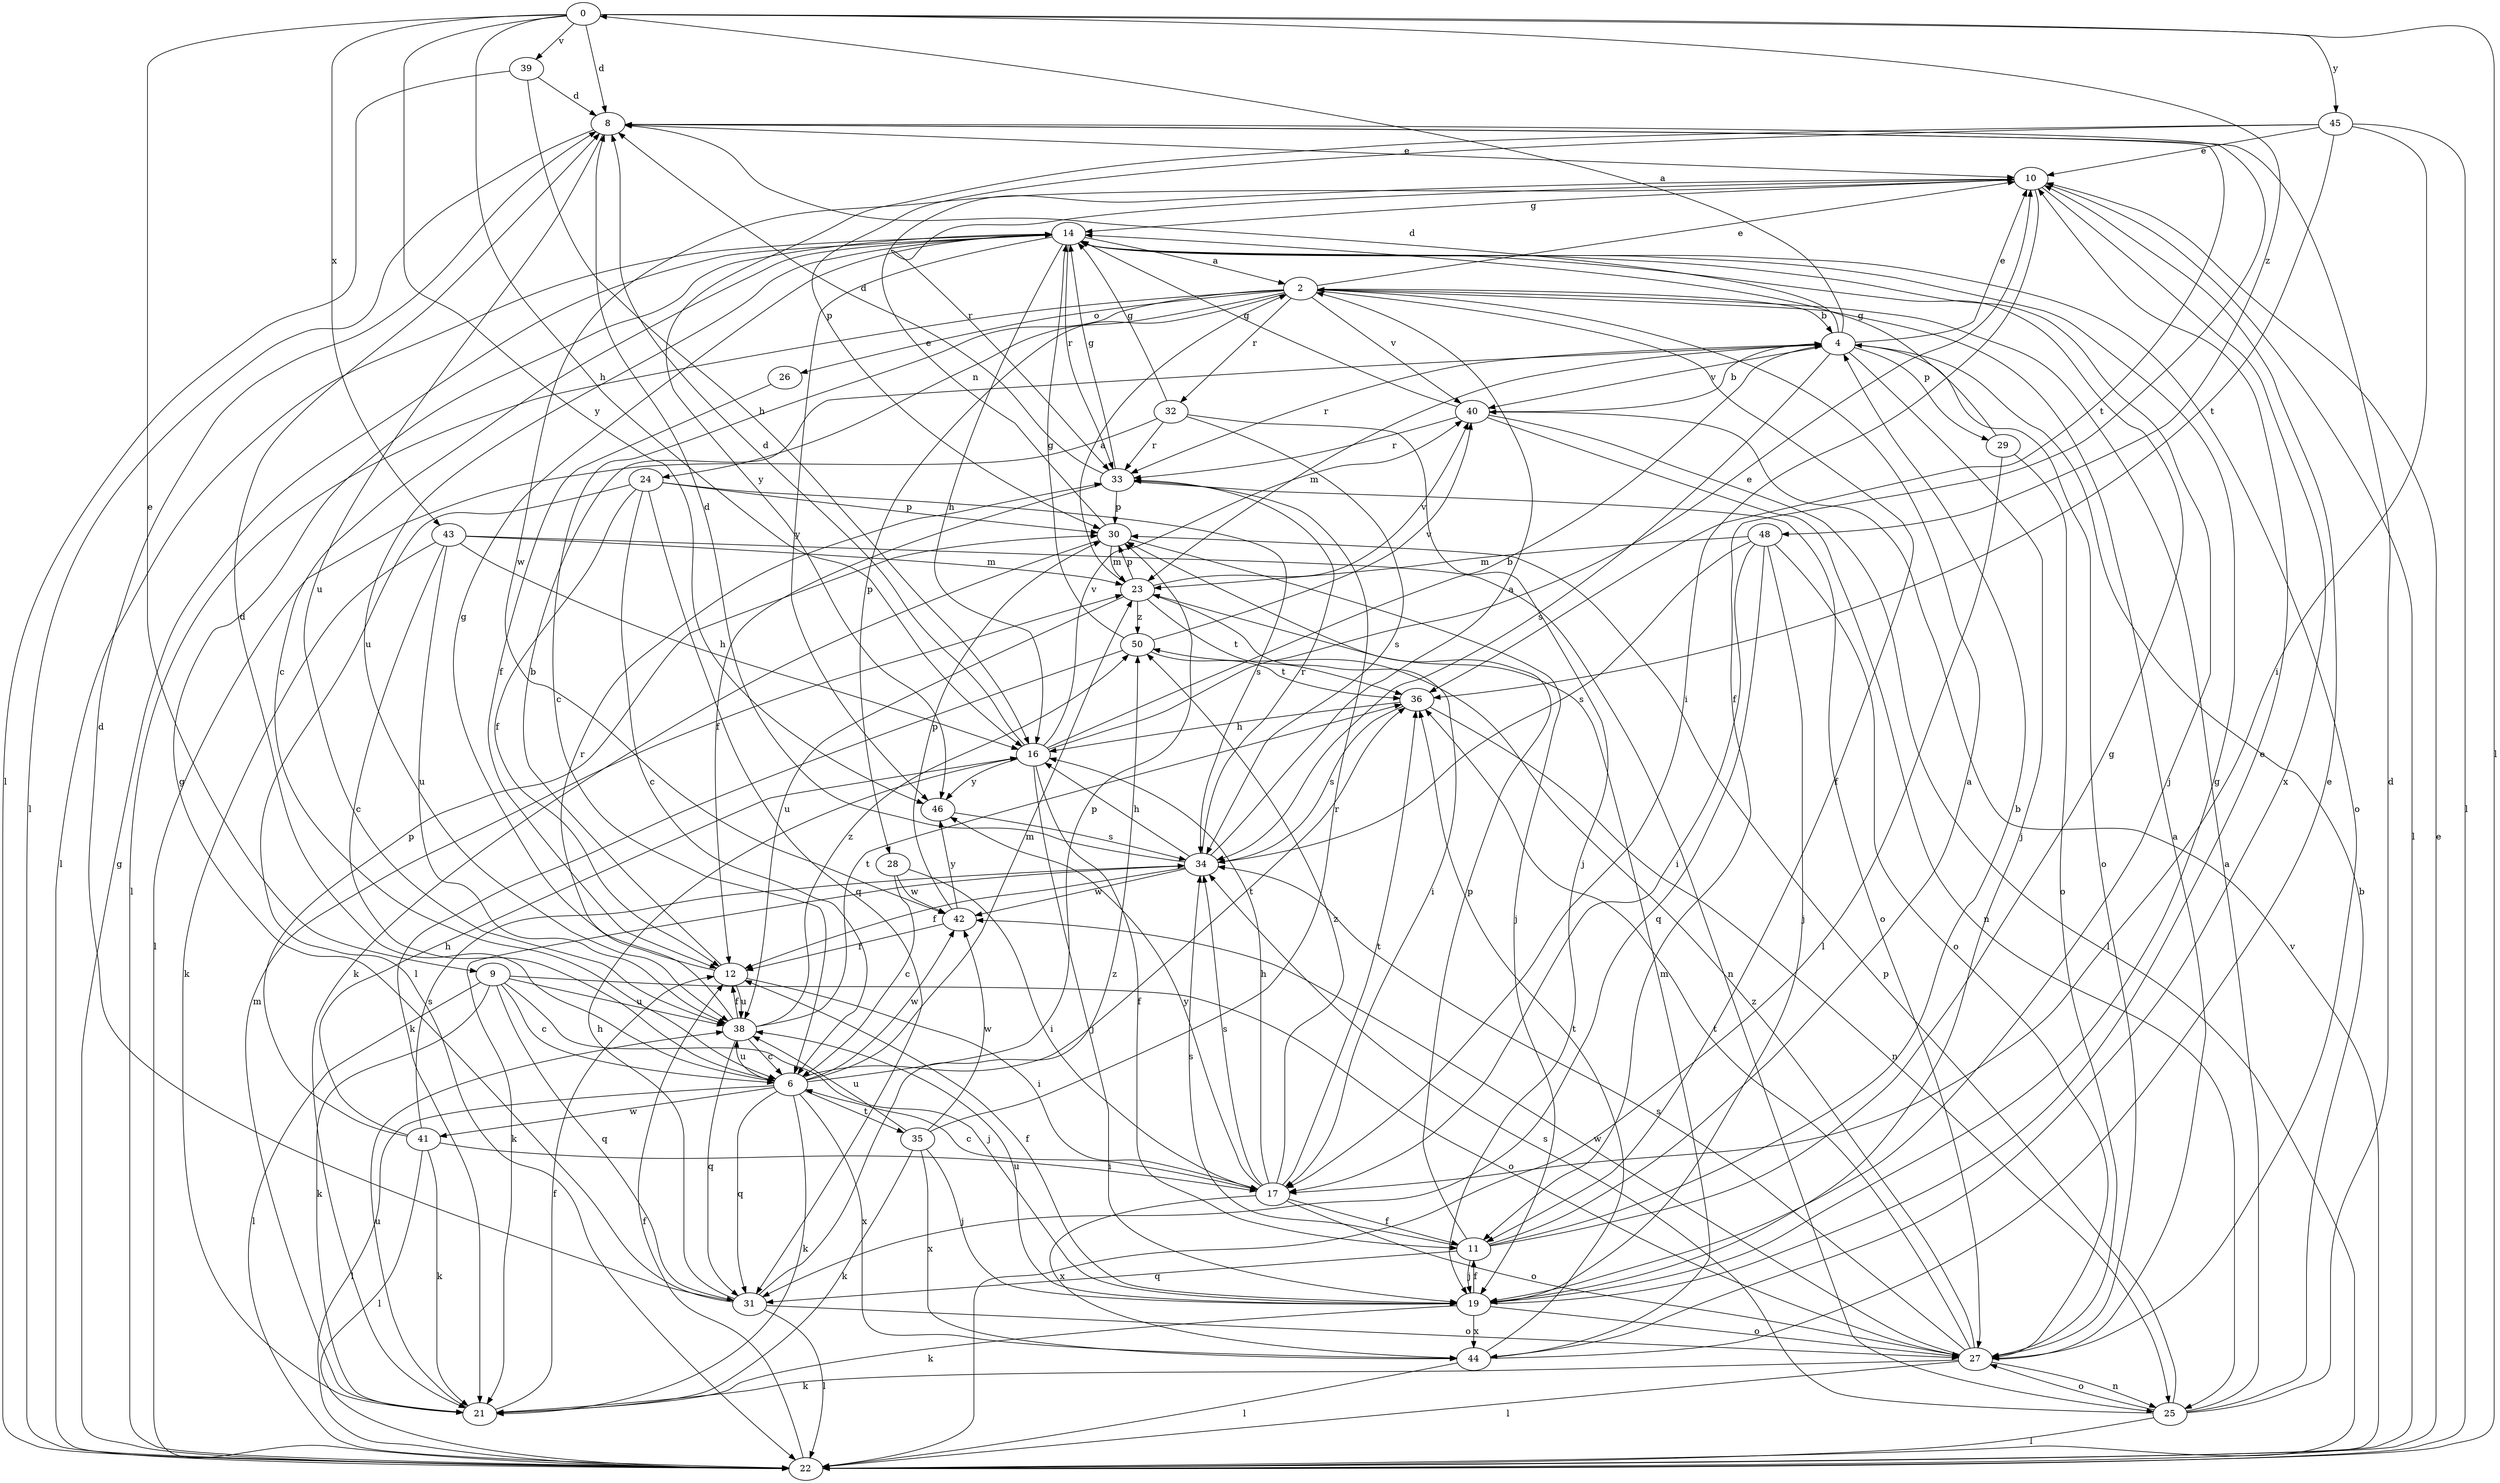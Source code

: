 strict digraph  {
0;
2;
4;
6;
8;
9;
10;
11;
12;
14;
16;
17;
19;
21;
22;
23;
24;
25;
26;
27;
28;
29;
30;
31;
32;
33;
34;
35;
36;
38;
39;
40;
41;
42;
43;
44;
45;
46;
48;
50;
0 -> 8  [label=d];
0 -> 9  [label=e];
0 -> 16  [label=h];
0 -> 22  [label=l];
0 -> 39  [label=v];
0 -> 43  [label=x];
0 -> 45  [label=y];
0 -> 46  [label=y];
0 -> 48  [label=z];
2 -> 4  [label=b];
2 -> 6  [label=c];
2 -> 10  [label=e];
2 -> 11  [label=f];
2 -> 22  [label=l];
2 -> 24  [label=n];
2 -> 26  [label=o];
2 -> 28  [label=p];
2 -> 32  [label=r];
2 -> 40  [label=v];
4 -> 0  [label=a];
4 -> 8  [label=d];
4 -> 10  [label=e];
4 -> 19  [label=j];
4 -> 23  [label=m];
4 -> 27  [label=o];
4 -> 29  [label=p];
4 -> 33  [label=r];
4 -> 34  [label=s];
4 -> 40  [label=v];
6 -> 8  [label=d];
6 -> 21  [label=k];
6 -> 22  [label=l];
6 -> 23  [label=m];
6 -> 30  [label=p];
6 -> 31  [label=q];
6 -> 35  [label=t];
6 -> 36  [label=t];
6 -> 38  [label=u];
6 -> 41  [label=w];
6 -> 42  [label=w];
6 -> 44  [label=x];
8 -> 10  [label=e];
8 -> 11  [label=f];
8 -> 22  [label=l];
8 -> 36  [label=t];
8 -> 38  [label=u];
9 -> 6  [label=c];
9 -> 19  [label=j];
9 -> 21  [label=k];
9 -> 22  [label=l];
9 -> 27  [label=o];
9 -> 31  [label=q];
9 -> 38  [label=u];
10 -> 14  [label=g];
10 -> 17  [label=i];
10 -> 22  [label=l];
10 -> 33  [label=r];
10 -> 42  [label=w];
10 -> 44  [label=x];
11 -> 2  [label=a];
11 -> 4  [label=b];
11 -> 14  [label=g];
11 -> 19  [label=j];
11 -> 30  [label=p];
11 -> 31  [label=q];
11 -> 34  [label=s];
12 -> 4  [label=b];
12 -> 14  [label=g];
12 -> 17  [label=i];
12 -> 38  [label=u];
14 -> 2  [label=a];
14 -> 6  [label=c];
14 -> 16  [label=h];
14 -> 19  [label=j];
14 -> 22  [label=l];
14 -> 27  [label=o];
14 -> 33  [label=r];
14 -> 38  [label=u];
14 -> 46  [label=y];
16 -> 4  [label=b];
16 -> 8  [label=d];
16 -> 10  [label=e];
16 -> 11  [label=f];
16 -> 19  [label=j];
16 -> 40  [label=v];
16 -> 46  [label=y];
17 -> 6  [label=c];
17 -> 11  [label=f];
17 -> 16  [label=h];
17 -> 27  [label=o];
17 -> 34  [label=s];
17 -> 36  [label=t];
17 -> 44  [label=x];
17 -> 46  [label=y];
17 -> 50  [label=z];
19 -> 10  [label=e];
19 -> 11  [label=f];
19 -> 12  [label=f];
19 -> 14  [label=g];
19 -> 21  [label=k];
19 -> 27  [label=o];
19 -> 38  [label=u];
19 -> 44  [label=x];
21 -> 12  [label=f];
21 -> 23  [label=m];
21 -> 38  [label=u];
22 -> 10  [label=e];
22 -> 12  [label=f];
22 -> 14  [label=g];
22 -> 40  [label=v];
23 -> 2  [label=a];
23 -> 17  [label=i];
23 -> 30  [label=p];
23 -> 36  [label=t];
23 -> 38  [label=u];
23 -> 40  [label=v];
23 -> 50  [label=z];
24 -> 6  [label=c];
24 -> 12  [label=f];
24 -> 22  [label=l];
24 -> 30  [label=p];
24 -> 31  [label=q];
24 -> 34  [label=s];
25 -> 2  [label=a];
25 -> 4  [label=b];
25 -> 8  [label=d];
25 -> 22  [label=l];
25 -> 27  [label=o];
25 -> 30  [label=p];
25 -> 34  [label=s];
26 -> 12  [label=f];
27 -> 2  [label=a];
27 -> 21  [label=k];
27 -> 22  [label=l];
27 -> 25  [label=n];
27 -> 34  [label=s];
27 -> 36  [label=t];
27 -> 42  [label=w];
27 -> 50  [label=z];
28 -> 6  [label=c];
28 -> 17  [label=i];
28 -> 42  [label=w];
29 -> 14  [label=g];
29 -> 22  [label=l];
29 -> 27  [label=o];
30 -> 10  [label=e];
30 -> 19  [label=j];
30 -> 21  [label=k];
30 -> 23  [label=m];
31 -> 8  [label=d];
31 -> 14  [label=g];
31 -> 16  [label=h];
31 -> 22  [label=l];
31 -> 27  [label=o];
31 -> 50  [label=z];
32 -> 14  [label=g];
32 -> 19  [label=j];
32 -> 22  [label=l];
32 -> 33  [label=r];
32 -> 34  [label=s];
33 -> 8  [label=d];
33 -> 12  [label=f];
33 -> 14  [label=g];
33 -> 27  [label=o];
33 -> 30  [label=p];
34 -> 2  [label=a];
34 -> 8  [label=d];
34 -> 12  [label=f];
34 -> 16  [label=h];
34 -> 21  [label=k];
34 -> 33  [label=r];
34 -> 42  [label=w];
35 -> 19  [label=j];
35 -> 21  [label=k];
35 -> 33  [label=r];
35 -> 38  [label=u];
35 -> 42  [label=w];
35 -> 44  [label=x];
36 -> 16  [label=h];
36 -> 25  [label=n];
36 -> 34  [label=s];
38 -> 6  [label=c];
38 -> 12  [label=f];
38 -> 31  [label=q];
38 -> 33  [label=r];
38 -> 36  [label=t];
38 -> 50  [label=z];
39 -> 8  [label=d];
39 -> 16  [label=h];
39 -> 22  [label=l];
40 -> 4  [label=b];
40 -> 14  [label=g];
40 -> 22  [label=l];
40 -> 25  [label=n];
40 -> 33  [label=r];
41 -> 16  [label=h];
41 -> 17  [label=i];
41 -> 21  [label=k];
41 -> 22  [label=l];
41 -> 30  [label=p];
41 -> 34  [label=s];
42 -> 12  [label=f];
42 -> 30  [label=p];
42 -> 46  [label=y];
43 -> 6  [label=c];
43 -> 16  [label=h];
43 -> 21  [label=k];
43 -> 23  [label=m];
43 -> 25  [label=n];
43 -> 38  [label=u];
44 -> 10  [label=e];
44 -> 22  [label=l];
44 -> 23  [label=m];
44 -> 36  [label=t];
45 -> 10  [label=e];
45 -> 17  [label=i];
45 -> 22  [label=l];
45 -> 30  [label=p];
45 -> 36  [label=t];
45 -> 46  [label=y];
46 -> 34  [label=s];
48 -> 17  [label=i];
48 -> 19  [label=j];
48 -> 23  [label=m];
48 -> 27  [label=o];
48 -> 31  [label=q];
48 -> 34  [label=s];
50 -> 14  [label=g];
50 -> 21  [label=k];
50 -> 36  [label=t];
50 -> 40  [label=v];
}
